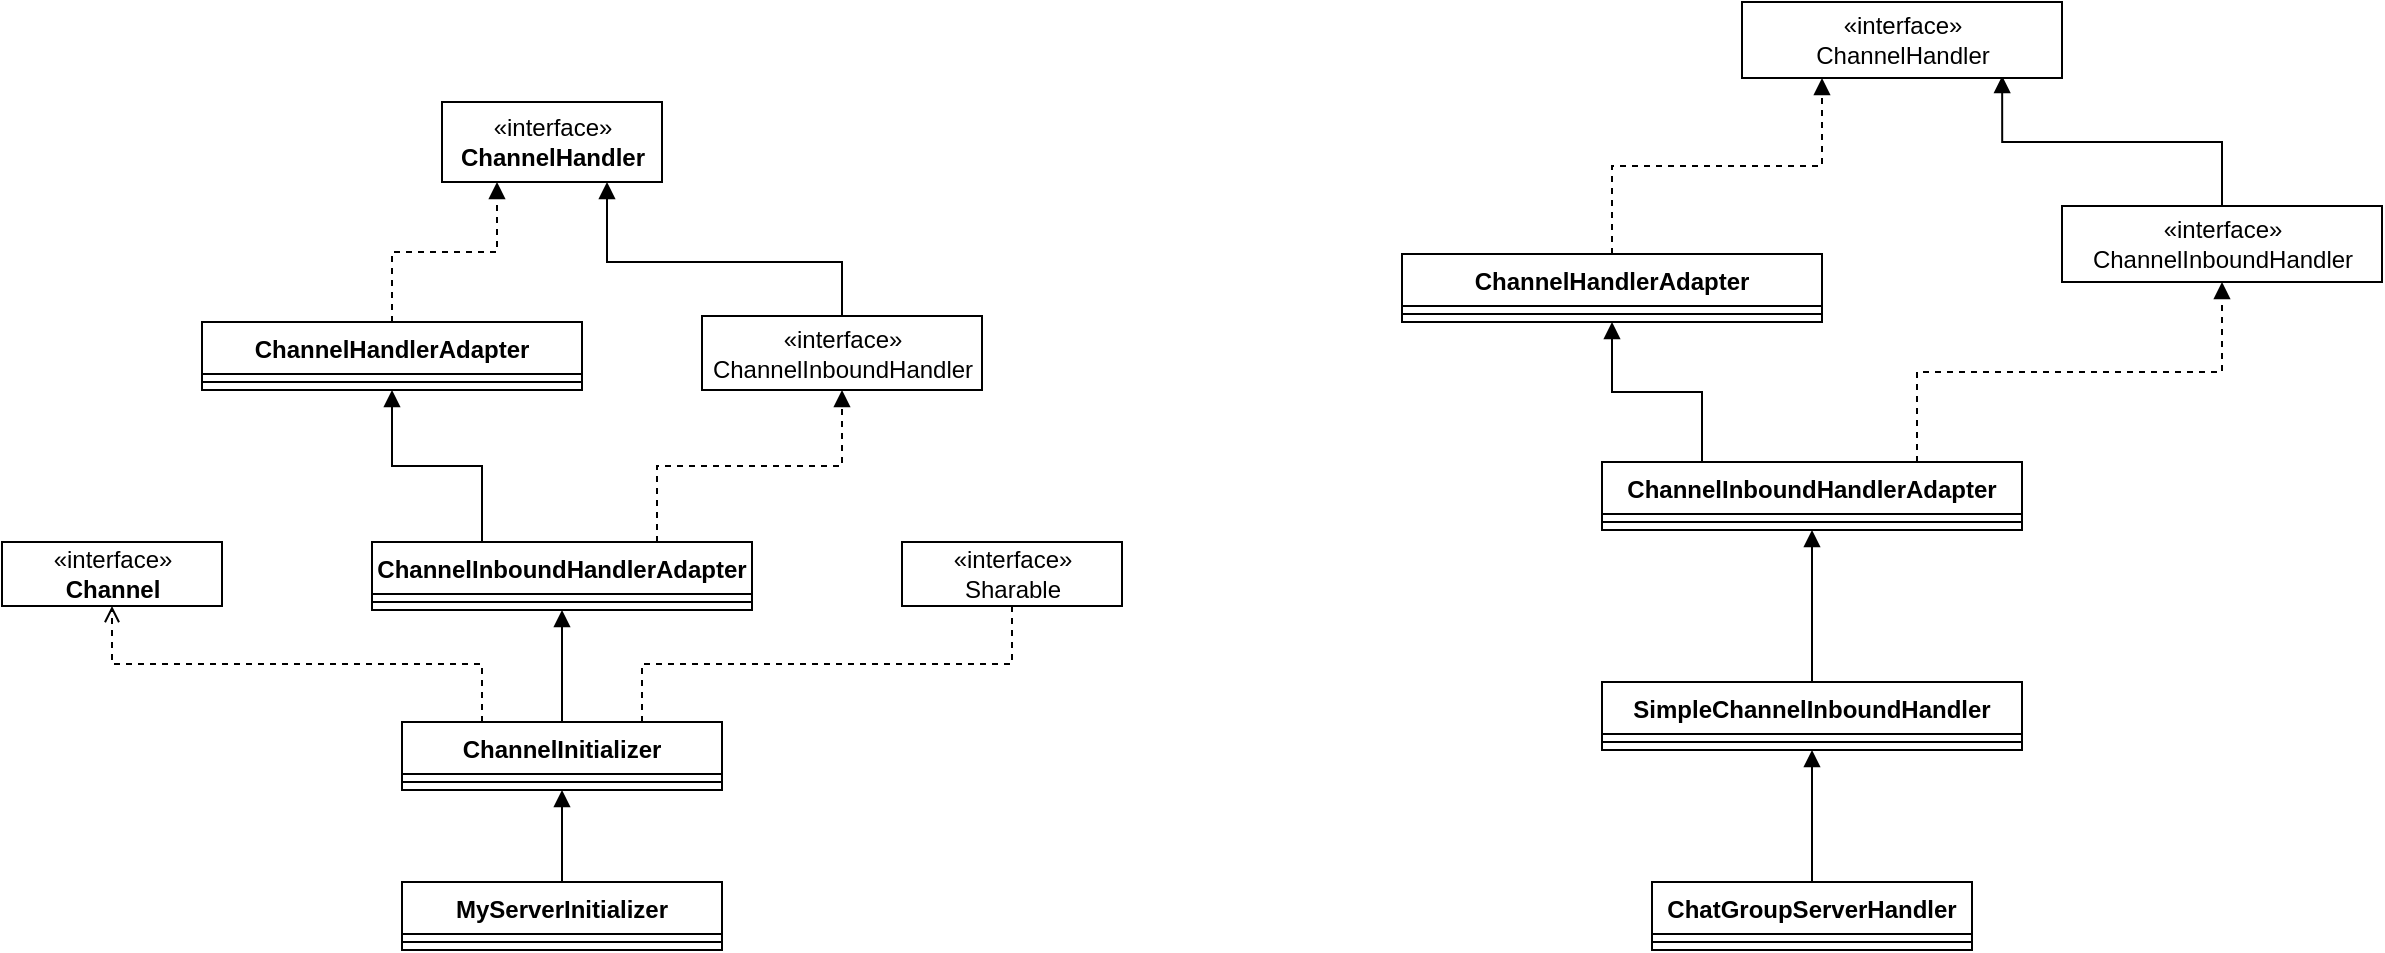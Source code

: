 <mxfile version="13.8.5" type="github">
  <diagram id="LiOSI9ZDLrKecpY9AnE3" name="Page-1">
    <mxGraphModel dx="863" dy="1853" grid="1" gridSize="10" guides="1" tooltips="1" connect="1" arrows="1" fold="1" page="1" pageScale="1" pageWidth="850" pageHeight="1100" math="0" shadow="0">
      <root>
        <mxCell id="0" />
        <mxCell id="1" parent="0" />
        <mxCell id="v7xUOIyw-9q7dPfqGckx-11" style="edgeStyle=orthogonalEdgeStyle;rounded=0;orthogonalLoop=1;jettySize=auto;html=1;entryX=0.5;entryY=1;entryDx=0;entryDy=0;endArrow=block;endFill=1;" edge="1" parent="1" source="v7xUOIyw-9q7dPfqGckx-5" target="v7xUOIyw-9q7dPfqGckx-9">
          <mxGeometry relative="1" as="geometry" />
        </mxCell>
        <mxCell id="v7xUOIyw-9q7dPfqGckx-5" value="MyServerInitializer" style="swimlane;fontStyle=1;align=center;verticalAlign=top;childLayout=stackLayout;horizontal=1;startSize=26;horizontalStack=0;resizeParent=1;resizeParentMax=0;resizeLast=0;collapsible=1;marginBottom=0;" vertex="1" parent="1">
          <mxGeometry x="370" y="300" width="160" height="34" as="geometry" />
        </mxCell>
        <mxCell id="v7xUOIyw-9q7dPfqGckx-7" value="" style="line;strokeWidth=1;fillColor=none;align=left;verticalAlign=middle;spacingTop=-1;spacingLeft=3;spacingRight=3;rotatable=0;labelPosition=right;points=[];portConstraint=eastwest;" vertex="1" parent="v7xUOIyw-9q7dPfqGckx-5">
          <mxGeometry y="26" width="160" height="8" as="geometry" />
        </mxCell>
        <mxCell id="v7xUOIyw-9q7dPfqGckx-18" style="edgeStyle=orthogonalEdgeStyle;rounded=0;orthogonalLoop=1;jettySize=auto;html=1;entryX=0.5;entryY=1;entryDx=0;entryDy=0;endArrow=block;endFill=1;" edge="1" parent="1" source="v7xUOIyw-9q7dPfqGckx-9" target="v7xUOIyw-9q7dPfqGckx-12">
          <mxGeometry relative="1" as="geometry" />
        </mxCell>
        <mxCell id="v7xUOIyw-9q7dPfqGckx-26" style="edgeStyle=orthogonalEdgeStyle;rounded=0;orthogonalLoop=1;jettySize=auto;html=1;exitX=0.75;exitY=0;exitDx=0;exitDy=0;entryX=0.5;entryY=1;entryDx=0;entryDy=0;endArrow=none;endFill=0;dashed=1;" edge="1" parent="1" source="v7xUOIyw-9q7dPfqGckx-9" target="v7xUOIyw-9q7dPfqGckx-15">
          <mxGeometry relative="1" as="geometry" />
        </mxCell>
        <mxCell id="v7xUOIyw-9q7dPfqGckx-27" style="edgeStyle=orthogonalEdgeStyle;rounded=0;orthogonalLoop=1;jettySize=auto;html=1;exitX=0.25;exitY=0;exitDx=0;exitDy=0;entryX=0.5;entryY=1;entryDx=0;entryDy=0;dashed=1;endArrow=open;endFill=0;" edge="1" parent="1" source="v7xUOIyw-9q7dPfqGckx-9" target="v7xUOIyw-9q7dPfqGckx-14">
          <mxGeometry relative="1" as="geometry" />
        </mxCell>
        <mxCell id="v7xUOIyw-9q7dPfqGckx-9" value="ChannelInitializer" style="swimlane;fontStyle=1;align=center;verticalAlign=top;childLayout=stackLayout;horizontal=1;startSize=26;horizontalStack=0;resizeParent=1;resizeParentMax=0;resizeLast=0;collapsible=1;marginBottom=0;" vertex="1" parent="1">
          <mxGeometry x="370" y="220" width="160" height="34" as="geometry" />
        </mxCell>
        <mxCell id="v7xUOIyw-9q7dPfqGckx-10" value="" style="line;strokeWidth=1;fillColor=none;align=left;verticalAlign=middle;spacingTop=-1;spacingLeft=3;spacingRight=3;rotatable=0;labelPosition=right;points=[];portConstraint=eastwest;" vertex="1" parent="v7xUOIyw-9q7dPfqGckx-9">
          <mxGeometry y="26" width="160" height="8" as="geometry" />
        </mxCell>
        <mxCell id="v7xUOIyw-9q7dPfqGckx-19" style="edgeStyle=orthogonalEdgeStyle;rounded=0;orthogonalLoop=1;jettySize=auto;html=1;entryX=0.5;entryY=1;entryDx=0;entryDy=0;endArrow=block;endFill=1;" edge="1" parent="1" source="v7xUOIyw-9q7dPfqGckx-12" target="v7xUOIyw-9q7dPfqGckx-16">
          <mxGeometry relative="1" as="geometry">
            <Array as="points">
              <mxPoint x="410" y="92" />
              <mxPoint x="365" y="92" />
            </Array>
          </mxGeometry>
        </mxCell>
        <mxCell id="v7xUOIyw-9q7dPfqGckx-25" style="edgeStyle=orthogonalEdgeStyle;rounded=0;orthogonalLoop=1;jettySize=auto;html=1;exitX=0.75;exitY=0;exitDx=0;exitDy=0;dashed=1;endArrow=block;endFill=1;" edge="1" parent="1" source="v7xUOIyw-9q7dPfqGckx-12" target="v7xUOIyw-9q7dPfqGckx-22">
          <mxGeometry relative="1" as="geometry" />
        </mxCell>
        <mxCell id="v7xUOIyw-9q7dPfqGckx-12" value="ChannelInboundHandlerAdapter" style="swimlane;fontStyle=1;align=center;verticalAlign=top;childLayout=stackLayout;horizontal=1;startSize=26;horizontalStack=0;resizeParent=1;resizeParentMax=0;resizeLast=0;collapsible=1;marginBottom=0;" vertex="1" parent="1">
          <mxGeometry x="355" y="130" width="190" height="34" as="geometry" />
        </mxCell>
        <mxCell id="v7xUOIyw-9q7dPfqGckx-13" value="" style="line;strokeWidth=1;fillColor=none;align=left;verticalAlign=middle;spacingTop=-1;spacingLeft=3;spacingRight=3;rotatable=0;labelPosition=right;points=[];portConstraint=eastwest;" vertex="1" parent="v7xUOIyw-9q7dPfqGckx-12">
          <mxGeometry y="26" width="190" height="8" as="geometry" />
        </mxCell>
        <mxCell id="v7xUOIyw-9q7dPfqGckx-14" value="«interface»&lt;br&gt;&lt;b&gt;Channel&lt;/b&gt;" style="html=1;" vertex="1" parent="1">
          <mxGeometry x="170" y="130" width="110" height="32" as="geometry" />
        </mxCell>
        <mxCell id="v7xUOIyw-9q7dPfqGckx-15" value="«interface»&lt;br&gt;Sharable" style="html=1;" vertex="1" parent="1">
          <mxGeometry x="620" y="130" width="110" height="32" as="geometry" />
        </mxCell>
        <mxCell id="v7xUOIyw-9q7dPfqGckx-21" style="edgeStyle=orthogonalEdgeStyle;rounded=0;orthogonalLoop=1;jettySize=auto;html=1;entryX=0.25;entryY=1;entryDx=0;entryDy=0;endArrow=block;endFill=1;dashed=1;" edge="1" parent="1" source="v7xUOIyw-9q7dPfqGckx-16" target="v7xUOIyw-9q7dPfqGckx-20">
          <mxGeometry relative="1" as="geometry" />
        </mxCell>
        <mxCell id="v7xUOIyw-9q7dPfqGckx-16" value="ChannelHandlerAdapter" style="swimlane;fontStyle=1;align=center;verticalAlign=top;childLayout=stackLayout;horizontal=1;startSize=26;horizontalStack=0;resizeParent=1;resizeParentMax=0;resizeLast=0;collapsible=1;marginBottom=0;" vertex="1" parent="1">
          <mxGeometry x="270" y="20" width="190" height="34" as="geometry" />
        </mxCell>
        <mxCell id="v7xUOIyw-9q7dPfqGckx-17" value="" style="line;strokeWidth=1;fillColor=none;align=left;verticalAlign=middle;spacingTop=-1;spacingLeft=3;spacingRight=3;rotatable=0;labelPosition=right;points=[];portConstraint=eastwest;" vertex="1" parent="v7xUOIyw-9q7dPfqGckx-16">
          <mxGeometry y="26" width="190" height="8" as="geometry" />
        </mxCell>
        <mxCell id="v7xUOIyw-9q7dPfqGckx-20" value="«interface»&lt;br&gt;&lt;b&gt;ChannelHandler&lt;/b&gt;" style="html=1;" vertex="1" parent="1">
          <mxGeometry x="390" y="-90" width="110" height="40" as="geometry" />
        </mxCell>
        <mxCell id="v7xUOIyw-9q7dPfqGckx-24" style="edgeStyle=orthogonalEdgeStyle;rounded=0;orthogonalLoop=1;jettySize=auto;html=1;entryX=0.75;entryY=1;entryDx=0;entryDy=0;endArrow=block;endFill=1;" edge="1" parent="1" source="v7xUOIyw-9q7dPfqGckx-22" target="v7xUOIyw-9q7dPfqGckx-20">
          <mxGeometry relative="1" as="geometry">
            <Array as="points">
              <mxPoint x="590" y="-10" />
              <mxPoint x="473" y="-10" />
            </Array>
          </mxGeometry>
        </mxCell>
        <mxCell id="v7xUOIyw-9q7dPfqGckx-22" value="«interface»&lt;br&gt;ChannelInboundHandler" style="html=1;" vertex="1" parent="1">
          <mxGeometry x="520" y="17" width="140" height="37" as="geometry" />
        </mxCell>
        <mxCell id="v7xUOIyw-9q7dPfqGckx-33" style="edgeStyle=orthogonalEdgeStyle;rounded=0;orthogonalLoop=1;jettySize=auto;html=1;entryX=0.5;entryY=1;entryDx=0;entryDy=0;endArrow=block;endFill=1;" edge="1" parent="1" source="v7xUOIyw-9q7dPfqGckx-28" target="v7xUOIyw-9q7dPfqGckx-30">
          <mxGeometry relative="1" as="geometry" />
        </mxCell>
        <mxCell id="v7xUOIyw-9q7dPfqGckx-28" value="ChatGroupServerHandler" style="swimlane;fontStyle=1;align=center;verticalAlign=top;childLayout=stackLayout;horizontal=1;startSize=26;horizontalStack=0;resizeParent=1;resizeParentMax=0;resizeLast=0;collapsible=1;marginBottom=0;" vertex="1" parent="1">
          <mxGeometry x="995" y="300" width="160" height="34" as="geometry" />
        </mxCell>
        <mxCell id="v7xUOIyw-9q7dPfqGckx-29" value="" style="line;strokeWidth=1;fillColor=none;align=left;verticalAlign=middle;spacingTop=-1;spacingLeft=3;spacingRight=3;rotatable=0;labelPosition=right;points=[];portConstraint=eastwest;" vertex="1" parent="v7xUOIyw-9q7dPfqGckx-28">
          <mxGeometry y="26" width="160" height="8" as="geometry" />
        </mxCell>
        <mxCell id="v7xUOIyw-9q7dPfqGckx-36" style="edgeStyle=orthogonalEdgeStyle;rounded=0;orthogonalLoop=1;jettySize=auto;html=1;entryX=0.5;entryY=1;entryDx=0;entryDy=0;endArrow=block;endFill=1;" edge="1" parent="1" source="v7xUOIyw-9q7dPfqGckx-30" target="v7xUOIyw-9q7dPfqGckx-34">
          <mxGeometry relative="1" as="geometry" />
        </mxCell>
        <mxCell id="v7xUOIyw-9q7dPfqGckx-30" value="SimpleChannelInboundHandler" style="swimlane;fontStyle=1;align=center;verticalAlign=top;childLayout=stackLayout;horizontal=1;startSize=26;horizontalStack=0;resizeParent=1;resizeParentMax=0;resizeLast=0;collapsible=1;marginBottom=0;" vertex="1" parent="1">
          <mxGeometry x="970" y="200" width="210" height="34" as="geometry" />
        </mxCell>
        <mxCell id="v7xUOIyw-9q7dPfqGckx-31" value="" style="line;strokeWidth=1;fillColor=none;align=left;verticalAlign=middle;spacingTop=-1;spacingLeft=3;spacingRight=3;rotatable=0;labelPosition=right;points=[];portConstraint=eastwest;" vertex="1" parent="v7xUOIyw-9q7dPfqGckx-30">
          <mxGeometry y="26" width="210" height="8" as="geometry" />
        </mxCell>
        <mxCell id="v7xUOIyw-9q7dPfqGckx-44" style="edgeStyle=orthogonalEdgeStyle;rounded=0;orthogonalLoop=1;jettySize=auto;html=1;entryX=0.5;entryY=1;entryDx=0;entryDy=0;endArrow=block;endFill=1;" edge="1" parent="1" source="v7xUOIyw-9q7dPfqGckx-34" target="v7xUOIyw-9q7dPfqGckx-37">
          <mxGeometry relative="1" as="geometry">
            <Array as="points">
              <mxPoint x="1020" y="55" />
              <mxPoint x="975" y="55" />
            </Array>
          </mxGeometry>
        </mxCell>
        <mxCell id="v7xUOIyw-9q7dPfqGckx-46" style="edgeStyle=orthogonalEdgeStyle;rounded=0;orthogonalLoop=1;jettySize=auto;html=1;exitX=0.75;exitY=0;exitDx=0;exitDy=0;entryX=0.5;entryY=1;entryDx=0;entryDy=0;endArrow=block;endFill=1;dashed=1;" edge="1" parent="1" source="v7xUOIyw-9q7dPfqGckx-34" target="v7xUOIyw-9q7dPfqGckx-39">
          <mxGeometry relative="1" as="geometry" />
        </mxCell>
        <mxCell id="v7xUOIyw-9q7dPfqGckx-34" value="ChannelInboundHandlerAdapter" style="swimlane;fontStyle=1;align=center;verticalAlign=top;childLayout=stackLayout;horizontal=1;startSize=26;horizontalStack=0;resizeParent=1;resizeParentMax=0;resizeLast=0;collapsible=1;marginBottom=0;" vertex="1" parent="1">
          <mxGeometry x="970" y="90" width="210" height="34" as="geometry" />
        </mxCell>
        <mxCell id="v7xUOIyw-9q7dPfqGckx-35" value="" style="line;strokeWidth=1;fillColor=none;align=left;verticalAlign=middle;spacingTop=-1;spacingLeft=3;spacingRight=3;rotatable=0;labelPosition=right;points=[];portConstraint=eastwest;" vertex="1" parent="v7xUOIyw-9q7dPfqGckx-34">
          <mxGeometry y="26" width="210" height="8" as="geometry" />
        </mxCell>
        <mxCell id="v7xUOIyw-9q7dPfqGckx-43" style="edgeStyle=orthogonalEdgeStyle;rounded=0;orthogonalLoop=1;jettySize=auto;html=1;entryX=0.25;entryY=1;entryDx=0;entryDy=0;endArrow=block;endFill=1;dashed=1;" edge="1" parent="1" source="v7xUOIyw-9q7dPfqGckx-37" target="v7xUOIyw-9q7dPfqGckx-40">
          <mxGeometry relative="1" as="geometry" />
        </mxCell>
        <mxCell id="v7xUOIyw-9q7dPfqGckx-37" value="ChannelHandlerAdapter" style="swimlane;fontStyle=1;align=center;verticalAlign=top;childLayout=stackLayout;horizontal=1;startSize=26;horizontalStack=0;resizeParent=1;resizeParentMax=0;resizeLast=0;collapsible=1;marginBottom=0;" vertex="1" parent="1">
          <mxGeometry x="870" y="-14" width="210" height="34" as="geometry" />
        </mxCell>
        <mxCell id="v7xUOIyw-9q7dPfqGckx-38" value="" style="line;strokeWidth=1;fillColor=none;align=left;verticalAlign=middle;spacingTop=-1;spacingLeft=3;spacingRight=3;rotatable=0;labelPosition=right;points=[];portConstraint=eastwest;" vertex="1" parent="v7xUOIyw-9q7dPfqGckx-37">
          <mxGeometry y="26" width="210" height="8" as="geometry" />
        </mxCell>
        <mxCell id="v7xUOIyw-9q7dPfqGckx-42" style="edgeStyle=orthogonalEdgeStyle;rounded=0;orthogonalLoop=1;jettySize=auto;html=1;entryX=0.813;entryY=0.974;entryDx=0;entryDy=0;entryPerimeter=0;endArrow=block;endFill=1;" edge="1" parent="1" source="v7xUOIyw-9q7dPfqGckx-39" target="v7xUOIyw-9q7dPfqGckx-40">
          <mxGeometry relative="1" as="geometry" />
        </mxCell>
        <mxCell id="v7xUOIyw-9q7dPfqGckx-39" value="«interface»&lt;br&gt;ChannelInboundHandler" style="html=1;" vertex="1" parent="1">
          <mxGeometry x="1200" y="-38" width="160" height="38" as="geometry" />
        </mxCell>
        <mxCell id="v7xUOIyw-9q7dPfqGckx-40" value="«interface»&lt;br&gt;ChannelHandler" style="html=1;" vertex="1" parent="1">
          <mxGeometry x="1040" y="-140" width="160" height="38" as="geometry" />
        </mxCell>
      </root>
    </mxGraphModel>
  </diagram>
</mxfile>
